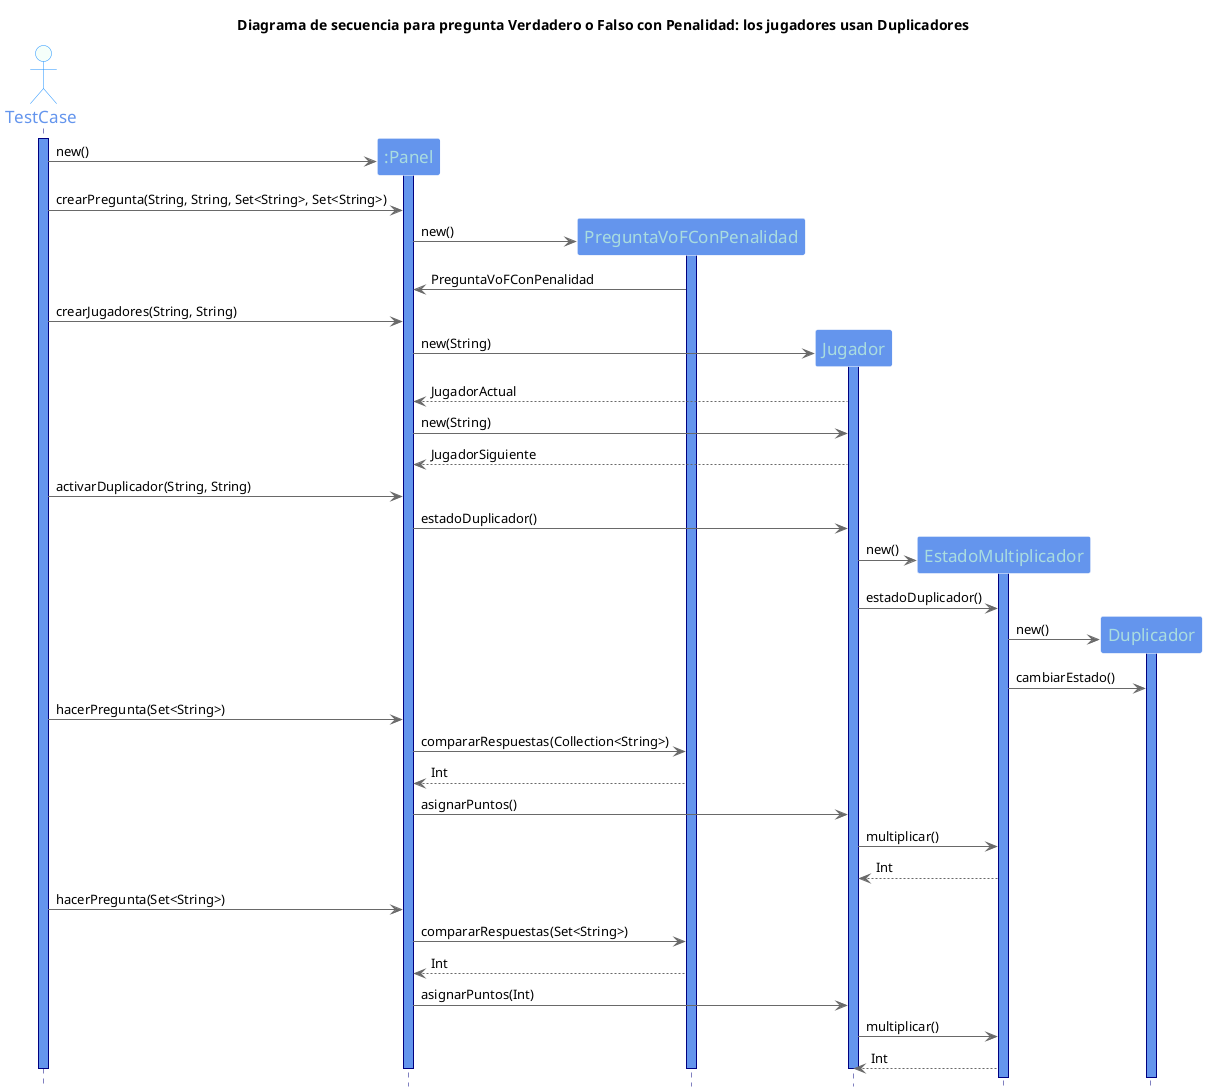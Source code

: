 @startuml

title Diagrama de secuencia para pregunta Verdadero o Falso con Penalidad: los jugadores usan Duplicadores

hide footbox
skinparam backgroundColor white

skinparam sequence {
ArrowColor DimGray
ActorBorderColor DodgerBlue
LifeLineBorderColor Navy
LifeLineBackgroundColor CornflowerBlue
ParticipantBorderColor LighSlateGray
ParticipantBackgroundColor CornflowerBlue
ParticipantFontName Impact
ParticipantFontSize 17
ParticipantFontColor #A9DCDF
ActorBackgroundColor mintCream
ActorFontColor CornflowerBlue
ActorFontSize 17
ActorFontName Aapex
}

actor TestCase
activate TestCase

participant ":Panel" as Panel
create Panel
TestCase -> Panel : new()
activate Panel


TestCase -> Panel : crearPregunta(String, String, Set<String>, Set<String>)

create PreguntaVoFConPenalidad
Panel -> PreguntaVoFConPenalidad: new()
activate PreguntaVoFConPenalidad
PreguntaVoFConPenalidad -> Panel: PreguntaVoFConPenalidad

TestCase -> Panel: crearJugadores(String, String)
create Jugador
Panel -> Jugador: new(String)
activate Jugador
Jugador --> Panel: JugadorActual
Panel -> Jugador: new(String)
Jugador --> Panel: JugadorSiguiente

TestCase -> Panel: activarDuplicador(String, String)
Panel -> Jugador: estadoDuplicador()
create EstadoMultiplicador
Jugador -> EstadoMultiplicador: new()
activate EstadoMultiplicador
Jugador -> EstadoMultiplicador: estadoDuplicador()
create Duplicador
EstadoMultiplicador -> Duplicador: new()
activate Duplicador
EstadoMultiplicador -> Duplicador: cambiarEstado()

TestCase -> Panel: hacerPregunta(Set<String>)
Panel -> PreguntaVoFConPenalidad: compararRespuestas(Collection<String>)
PreguntaVoFConPenalidad --> Panel: Int
Panel -> Jugador: asignarPuntos()
Jugador -> EstadoMultiplicador: multiplicar()
EstadoMultiplicador --> Jugador: Int

TestCase -> Panel: hacerPregunta(Set<String>)
Panel -> PreguntaVoFConPenalidad: compararRespuestas(Set<String>)
PreguntaVoFConPenalidad --> Panel: Int
Panel -> Jugador: asignarPuntos(Int)
Jugador -> EstadoMultiplicador: multiplicar()
EstadoMultiplicador --> Jugador: Int


deactivate PreguntaVoFConPenalidad
deactivate Jugador
deactivate Panel
deactivate TestCase

@enduml